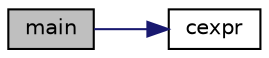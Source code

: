 digraph "main"
{
  edge [fontname="Helvetica",fontsize="10",labelfontname="Helvetica",labelfontsize="10"];
  node [fontname="Helvetica",fontsize="10",shape=record];
  rankdir="LR";
  Node3 [label="main",height=0.2,width=0.4,color="black", fillcolor="grey75", style="filled", fontcolor="black"];
  Node3 -> Node4 [color="midnightblue",fontsize="10",style="solid"];
  Node4 [label="cexpr",height=0.2,width=0.4,color="black", fillcolor="white", style="filled",URL="$main_8cpp.html#a6d7da79e3ddeba30988c1c04dd321e95"];
}
